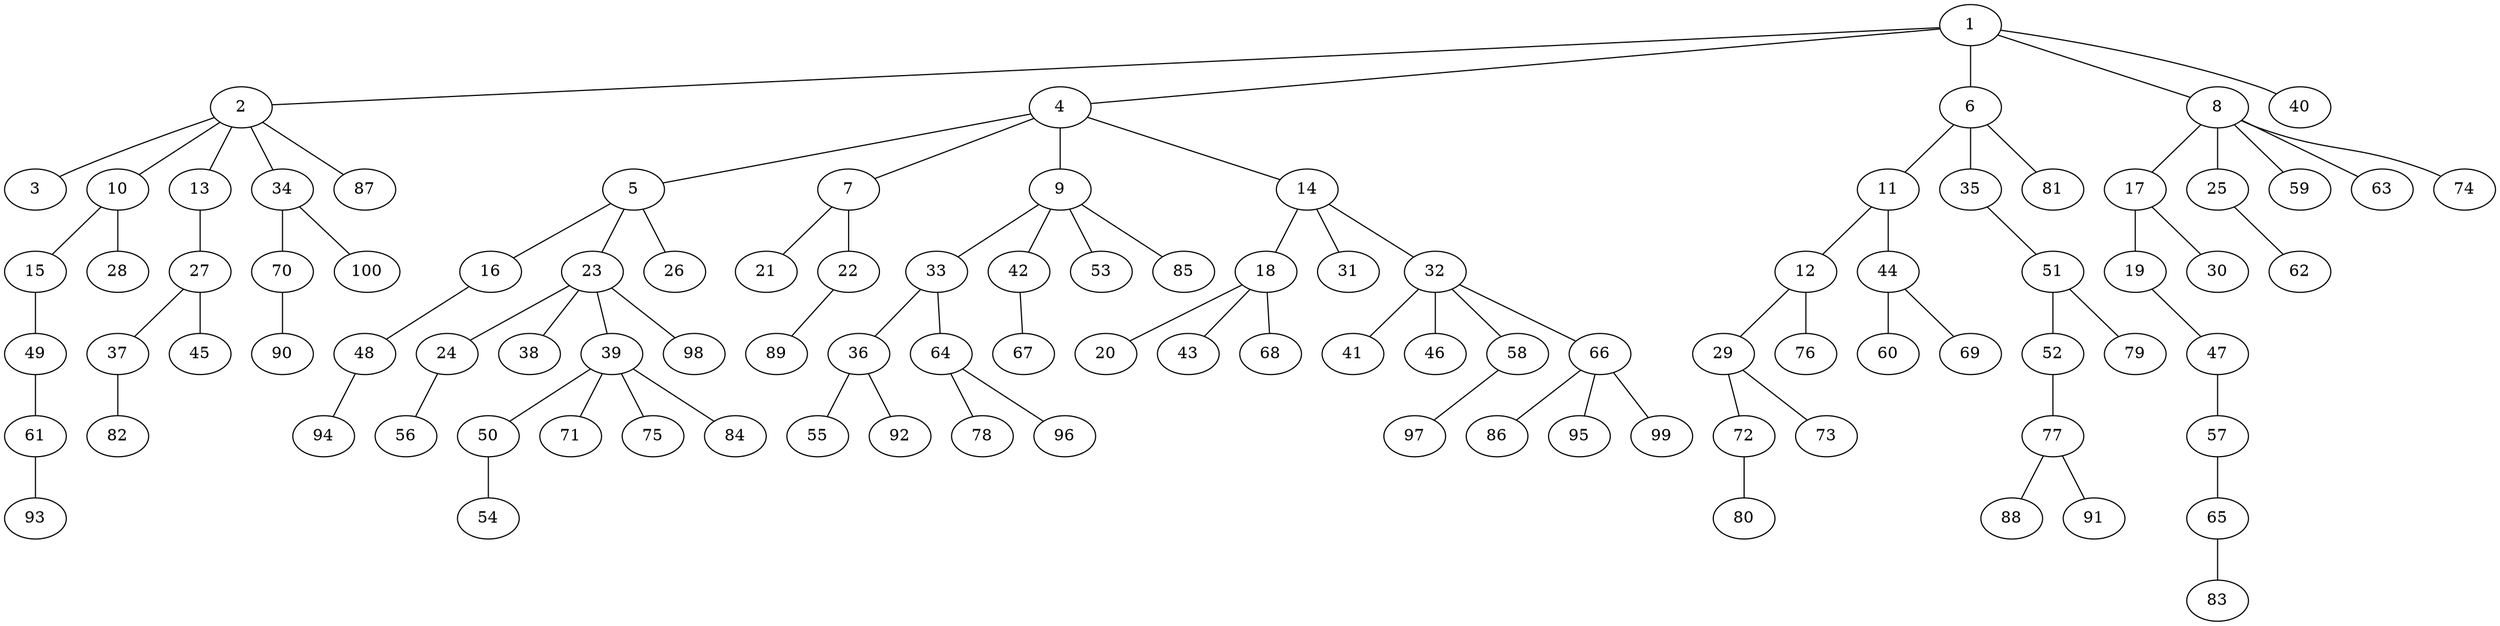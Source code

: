 graph graphname {1--2
1--4
1--6
1--8
1--40
2--3
2--10
2--13
2--34
2--87
4--5
4--7
4--9
4--14
5--16
5--23
5--26
6--11
6--35
6--81
7--21
7--22
8--17
8--25
8--59
8--63
8--74
9--33
9--42
9--53
9--85
10--15
10--28
11--12
11--44
12--29
12--76
13--27
14--18
14--31
14--32
15--49
16--48
17--19
17--30
18--20
18--43
18--68
19--47
22--89
23--24
23--38
23--39
23--98
24--56
25--62
27--37
27--45
29--72
29--73
32--41
32--46
32--58
32--66
33--36
33--64
34--70
34--100
35--51
36--55
36--92
37--82
39--50
39--71
39--75
39--84
42--67
44--60
44--69
47--57
48--94
49--61
50--54
51--52
51--79
52--77
57--65
58--97
61--93
64--78
64--96
65--83
66--86
66--95
66--99
70--90
72--80
77--88
77--91
}